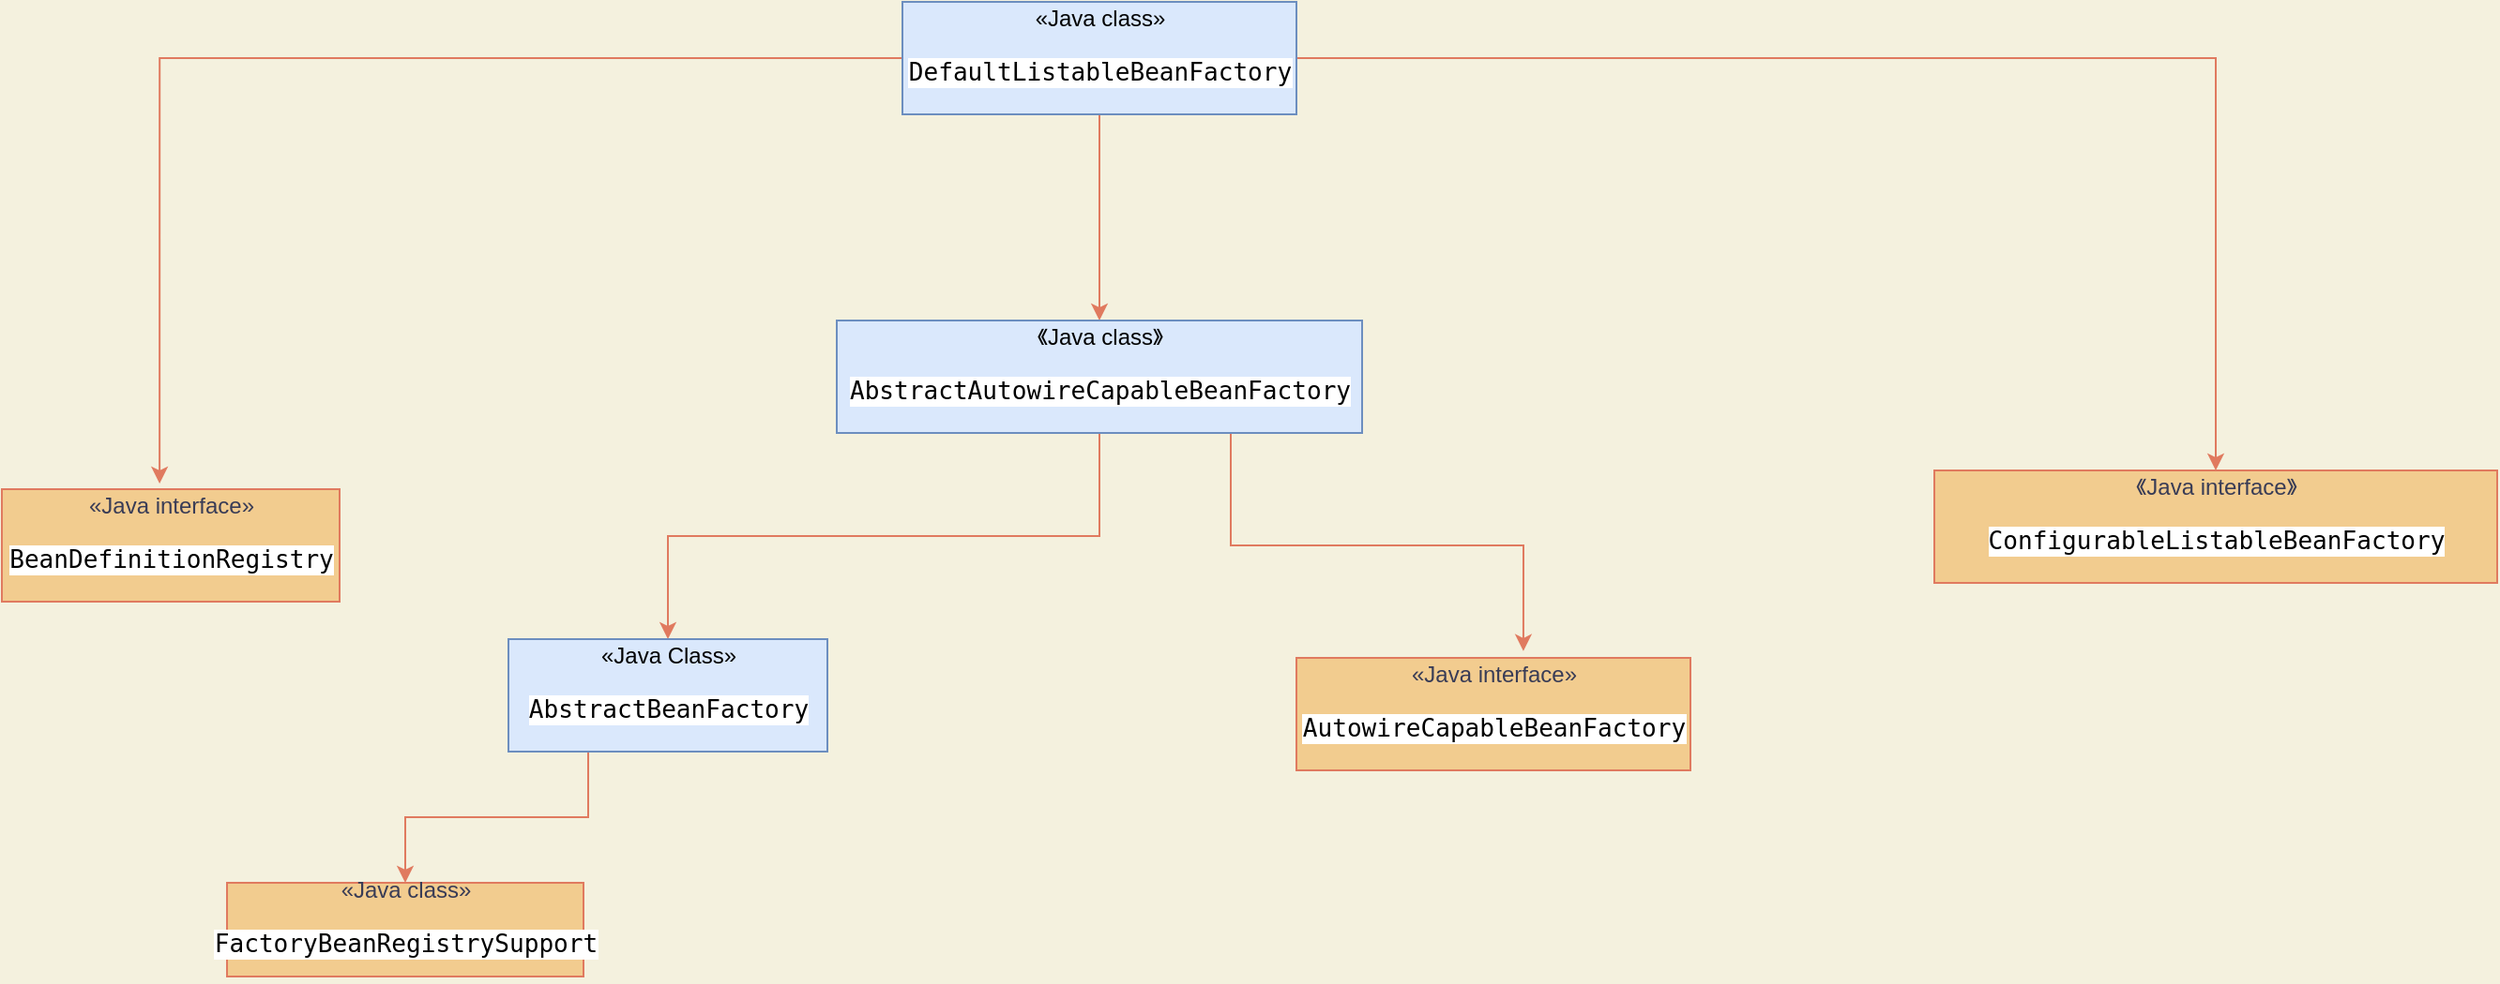 <mxfile version="20.3.0" type="github">
  <diagram id="b4QS8AzE71y9KJXJqie6" name="第 1 页">
    <mxGraphModel dx="1422" dy="793" grid="1" gridSize="10" guides="1" tooltips="1" connect="1" arrows="1" fold="1" page="1" pageScale="1" pageWidth="827" pageHeight="1169" background="#F4F1DE" math="0" shadow="0">
      <root>
        <mxCell id="0" />
        <mxCell id="1" parent="0" />
        <mxCell id="mhQiujRXApvYBwxwYqwX-31" style="edgeStyle=orthogonalEdgeStyle;rounded=0;orthogonalLoop=1;jettySize=auto;html=1;exitX=0;exitY=0.5;exitDx=0;exitDy=0;strokeColor=#E07A5F;fontColor=#393C56;fillColor=#F2CC8F;entryX=0.467;entryY=-0.05;entryDx=0;entryDy=0;entryPerimeter=0;" edge="1" parent="1" source="mhQiujRXApvYBwxwYqwX-25" target="mhQiujRXApvYBwxwYqwX-28">
          <mxGeometry relative="1" as="geometry">
            <mxPoint x="380" y="240" as="targetPoint" />
          </mxGeometry>
        </mxCell>
        <mxCell id="mhQiujRXApvYBwxwYqwX-33" value="" style="edgeStyle=orthogonalEdgeStyle;rounded=0;orthogonalLoop=1;jettySize=auto;html=1;strokeColor=#E07A5F;fontColor=#393C56;fillColor=#F2CC8F;" edge="1" parent="1" source="mhQiujRXApvYBwxwYqwX-25" target="mhQiujRXApvYBwxwYqwX-32">
          <mxGeometry relative="1" as="geometry" />
        </mxCell>
        <mxCell id="mhQiujRXApvYBwxwYqwX-36" style="edgeStyle=orthogonalEdgeStyle;rounded=0;orthogonalLoop=1;jettySize=auto;html=1;exitX=1;exitY=0.5;exitDx=0;exitDy=0;entryX=0.5;entryY=0;entryDx=0;entryDy=0;strokeColor=#E07A5F;fontColor=#393C56;fillColor=#F2CC8F;" edge="1" parent="1" source="mhQiujRXApvYBwxwYqwX-25" target="mhQiujRXApvYBwxwYqwX-35">
          <mxGeometry relative="1" as="geometry" />
        </mxCell>
        <mxCell id="mhQiujRXApvYBwxwYqwX-25" value="«Java class»&lt;br&gt;&lt;pre style=&quot;background-color:#ffffff;color:#000000;font-family:&#39;JetBrains Mono&#39;,monospace;font-size:9.8pt;&quot;&gt;DefaultListableBeanFactory&lt;/pre&gt;" style="html=1;strokeColor=#6c8ebf;fillColor=#dae8fc;" vertex="1" parent="1">
          <mxGeometry x="530" y="80" width="210" height="60" as="geometry" />
        </mxCell>
        <mxCell id="mhQiujRXApvYBwxwYqwX-28" value="«Java interface»&lt;br&gt;&lt;pre style=&quot;background-color:#ffffff;color:#000000;font-family:&#39;JetBrains Mono&#39;,monospace;font-size:9.8pt;&quot;&gt;BeanDefinitionRegistry&lt;/pre&gt;" style="html=1;strokeColor=#E07A5F;fontColor=#393C56;fillColor=#F2CC8F;" vertex="1" parent="1">
          <mxGeometry x="50" y="340" width="180" height="60" as="geometry" />
        </mxCell>
        <mxCell id="mhQiujRXApvYBwxwYqwX-37" style="edgeStyle=orthogonalEdgeStyle;rounded=0;orthogonalLoop=1;jettySize=auto;html=1;exitX=0.5;exitY=1;exitDx=0;exitDy=0;strokeColor=#E07A5F;fontColor=#393C56;fillColor=#F2CC8F;entryX=0.5;entryY=0;entryDx=0;entryDy=0;" edge="1" parent="1" source="mhQiujRXApvYBwxwYqwX-32" target="mhQiujRXApvYBwxwYqwX-38">
          <mxGeometry relative="1" as="geometry">
            <mxPoint x="540" y="400" as="targetPoint" />
          </mxGeometry>
        </mxCell>
        <mxCell id="mhQiujRXApvYBwxwYqwX-39" style="edgeStyle=orthogonalEdgeStyle;rounded=0;orthogonalLoop=1;jettySize=auto;html=1;exitX=0.75;exitY=1;exitDx=0;exitDy=0;strokeColor=#E07A5F;fontColor=#393C56;fillColor=#F2CC8F;entryX=0.576;entryY=-0.06;entryDx=0;entryDy=0;entryPerimeter=0;" edge="1" parent="1" source="mhQiujRXApvYBwxwYqwX-32" target="mhQiujRXApvYBwxwYqwX-40">
          <mxGeometry relative="1" as="geometry">
            <mxPoint x="780" y="410" as="targetPoint" />
          </mxGeometry>
        </mxCell>
        <mxCell id="mhQiujRXApvYBwxwYqwX-32" value="《Java class》&lt;br&gt;&lt;pre style=&quot;background-color:#ffffff;color:#000000;font-family:&#39;JetBrains Mono&#39;,monospace;font-size:9.8pt;&quot;&gt;AbstractAutowireCapableBeanFactory&lt;/pre&gt;" style="html=1;strokeColor=#6c8ebf;fillColor=#dae8fc;" vertex="1" parent="1">
          <mxGeometry x="495" y="250" width="280" height="60" as="geometry" />
        </mxCell>
        <mxCell id="mhQiujRXApvYBwxwYqwX-35" value="《Java interface》&lt;br&gt;&lt;pre style=&quot;background-color:#ffffff;color:#000000;font-family:&#39;JetBrains Mono&#39;,monospace;font-size:9.8pt;&quot;&gt;ConfigurableListableBeanFactory&lt;/pre&gt;" style="html=1;strokeColor=#E07A5F;fontColor=#393C56;fillColor=#F2CC8F;" vertex="1" parent="1">
          <mxGeometry x="1080" y="330" width="300" height="60" as="geometry" />
        </mxCell>
        <mxCell id="mhQiujRXApvYBwxwYqwX-41" style="edgeStyle=orthogonalEdgeStyle;rounded=0;orthogonalLoop=1;jettySize=auto;html=1;exitX=0.25;exitY=1;exitDx=0;exitDy=0;strokeColor=#E07A5F;fontColor=#393C56;fillColor=#F2CC8F;" edge="1" parent="1" source="mhQiujRXApvYBwxwYqwX-38" target="mhQiujRXApvYBwxwYqwX-42">
          <mxGeometry relative="1" as="geometry">
            <mxPoint x="300" y="560" as="targetPoint" />
          </mxGeometry>
        </mxCell>
        <mxCell id="mhQiujRXApvYBwxwYqwX-38" value="«Java Class»&lt;br&gt;&lt;pre style=&quot;background-color:#ffffff;color:#000000;font-family:&#39;JetBrains Mono&#39;,monospace;font-size:9.8pt;&quot;&gt;AbstractBeanFactory&lt;/pre&gt;" style="html=1;strokeColor=#6c8ebf;fillColor=#dae8fc;" vertex="1" parent="1">
          <mxGeometry x="320" y="420" width="170" height="60" as="geometry" />
        </mxCell>
        <mxCell id="mhQiujRXApvYBwxwYqwX-40" value="«Java interface»&lt;br&gt;&lt;pre style=&quot;background-color:#ffffff;color:#000000;font-family:&#39;JetBrains Mono&#39;,monospace;font-size:9.8pt;&quot;&gt;AutowireCapableBeanFactory&lt;/pre&gt;" style="html=1;strokeColor=#E07A5F;fontColor=#393C56;fillColor=#F2CC8F;" vertex="1" parent="1">
          <mxGeometry x="740" y="430" width="210" height="60" as="geometry" />
        </mxCell>
        <mxCell id="mhQiujRXApvYBwxwYqwX-42" value="«Java class»&lt;br&gt;&lt;pre style=&quot;background-color:#ffffff;color:#000000;font-family:&#39;JetBrains Mono&#39;,monospace;font-size:9.8pt;&quot;&gt;FactoryBeanRegistrySupport&lt;/pre&gt;" style="html=1;strokeColor=#E07A5F;fontColor=#393C56;fillColor=#F2CC8F;" vertex="1" parent="1">
          <mxGeometry x="170" y="550" width="190" height="50" as="geometry" />
        </mxCell>
      </root>
    </mxGraphModel>
  </diagram>
</mxfile>
